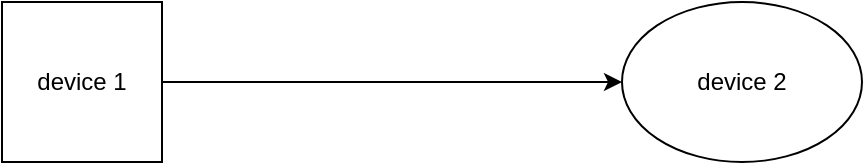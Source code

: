 <mxfile version="21.3.0" type="github">
  <diagram name="Page-1" id="8H69tLV8Ewbhf_qb2Zy6">
    <mxGraphModel dx="1434" dy="884" grid="1" gridSize="10" guides="1" tooltips="1" connect="1" arrows="1" fold="1" page="1" pageScale="1" pageWidth="827" pageHeight="1169" math="0" shadow="0">
      <root>
        <mxCell id="0" />
        <mxCell id="1" parent="0" />
        <mxCell id="AFqPfVjPmkvLjiVeVGYk-3" style="edgeStyle=orthogonalEdgeStyle;rounded=0;orthogonalLoop=1;jettySize=auto;html=1;exitX=1;exitY=0.5;exitDx=0;exitDy=0;entryX=0;entryY=0.5;entryDx=0;entryDy=0;" edge="1" parent="1" source="AFqPfVjPmkvLjiVeVGYk-1" target="AFqPfVjPmkvLjiVeVGYk-2">
          <mxGeometry relative="1" as="geometry" />
        </mxCell>
        <mxCell id="AFqPfVjPmkvLjiVeVGYk-1" value="device 1" style="whiteSpace=wrap;html=1;aspect=fixed;" vertex="1" parent="1">
          <mxGeometry x="190" y="390" width="80" height="80" as="geometry" />
        </mxCell>
        <mxCell id="AFqPfVjPmkvLjiVeVGYk-2" value="device 2" style="ellipse;whiteSpace=wrap;html=1;" vertex="1" parent="1">
          <mxGeometry x="500" y="390" width="120" height="80" as="geometry" />
        </mxCell>
      </root>
    </mxGraphModel>
  </diagram>
</mxfile>
